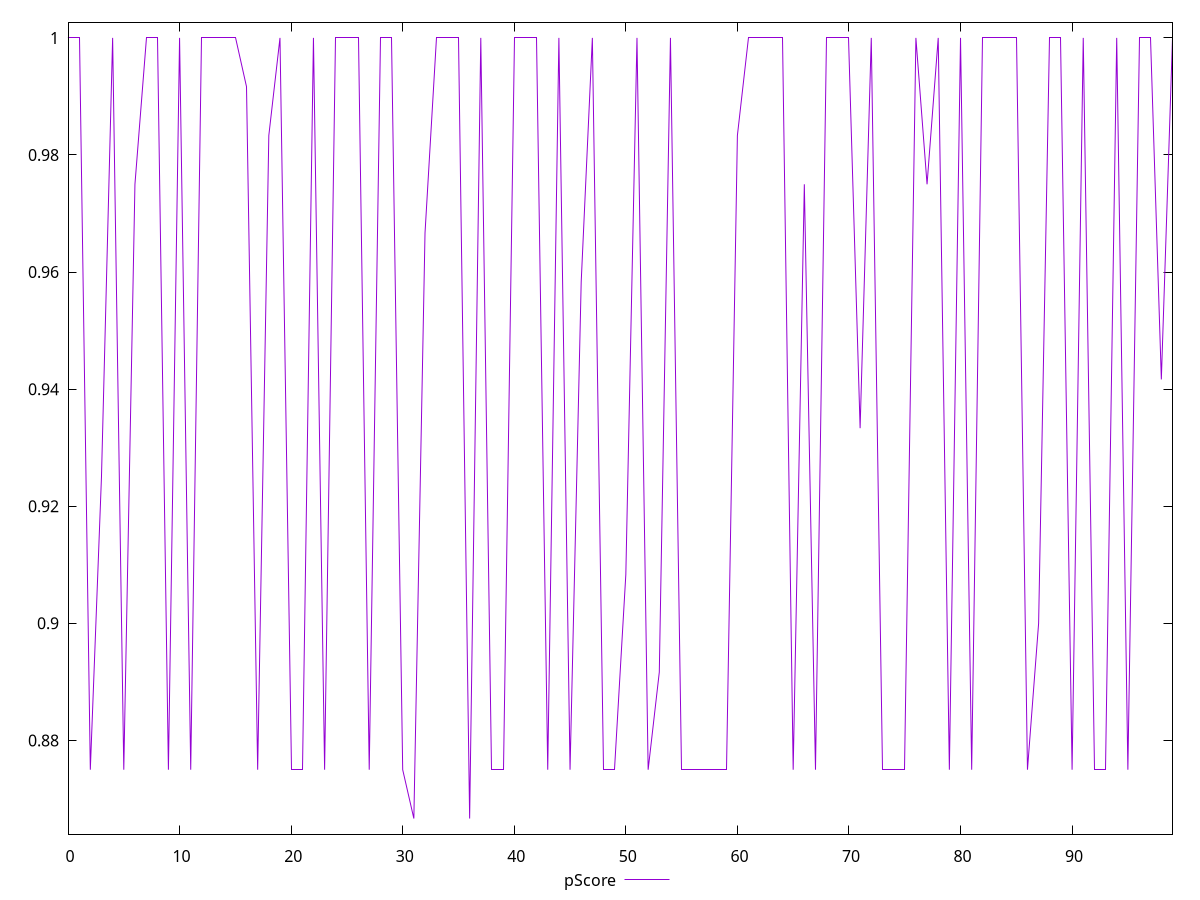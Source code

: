 reset

$pScore <<EOF
0 1
1 1
2 0.875
3 0.925
4 1
5 0.875
6 0.975
7 1
8 1
9 0.875
10 1
11 0.875
12 1
13 1
14 1
15 1
16 0.9916666666666667
17 0.875
18 0.9833333333333333
19 1
20 0.875
21 0.875
22 1
23 0.875
24 1
25 1
26 1
27 0.875
28 1
29 1
30 0.875
31 0.8666666666666667
32 0.9666666666666667
33 1
34 1
35 1
36 0.8666666666666667
37 1
38 0.875
39 0.875
40 1
41 1
42 1
43 0.875
44 1
45 0.875
46 0.9583333333333334
47 1
48 0.875
49 0.875
50 0.9083333333333333
51 1
52 0.875
53 0.8916666666666666
54 1
55 0.875
56 0.875
57 0.875
58 0.875
59 0.875
60 0.9833333333333333
61 1
62 1
63 1
64 1
65 0.875
66 0.975
67 0.875
68 1
69 1
70 1
71 0.9333333333333333
72 1
73 0.875
74 0.875
75 0.875
76 1
77 0.975
78 1
79 0.875
80 1
81 0.875
82 1
83 1
84 1
85 1
86 0.875
87 0.9
88 1
89 1
90 0.875
91 1
92 0.875
93 0.875
94 1
95 0.875
96 1
97 1
98 0.9416666666666667
99 1
EOF

set key outside below
set xrange [0:99]
set yrange [0.864:1.0026666666666666]
set trange [0.864:1.0026666666666666]
set terminal svg size 640, 500 enhanced background rgb 'white'
set output "report_00013_2021-02-09T12-04-24.940Z/unminified-css/samples/pages/pScore/values.svg"

plot $pScore title "pScore" with line

reset
